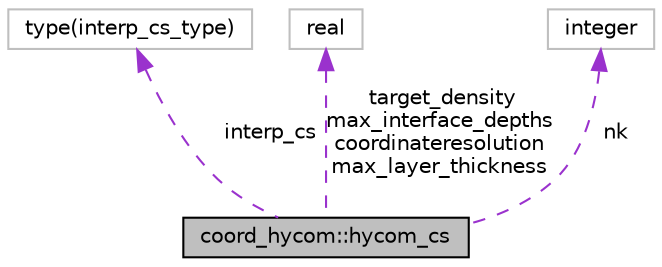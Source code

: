 digraph "coord_hycom::hycom_cs"
{
 // INTERACTIVE_SVG=YES
 // LATEX_PDF_SIZE
  edge [fontname="Helvetica",fontsize="10",labelfontname="Helvetica",labelfontsize="10"];
  node [fontname="Helvetica",fontsize="10",shape=record];
  Node1 [label="coord_hycom::hycom_cs",height=0.2,width=0.4,color="black", fillcolor="grey75", style="filled", fontcolor="black",tooltip="Control structure containing required parameters for the HyCOM coordinate."];
  Node2 -> Node1 [dir="back",color="darkorchid3",fontsize="10",style="dashed",label=" interp_cs" ,fontname="Helvetica"];
  Node2 [label="type(interp_cs_type)",height=0.2,width=0.4,color="grey75", fillcolor="white", style="filled",tooltip=" "];
  Node3 -> Node1 [dir="back",color="darkorchid3",fontsize="10",style="dashed",label=" target_density\nmax_interface_depths\ncoordinateresolution\nmax_layer_thickness" ,fontname="Helvetica"];
  Node3 [label="real",height=0.2,width=0.4,color="grey75", fillcolor="white", style="filled",tooltip=" "];
  Node4 -> Node1 [dir="back",color="darkorchid3",fontsize="10",style="dashed",label=" nk" ,fontname="Helvetica"];
  Node4 [label="integer",height=0.2,width=0.4,color="grey75", fillcolor="white", style="filled",tooltip=" "];
}
